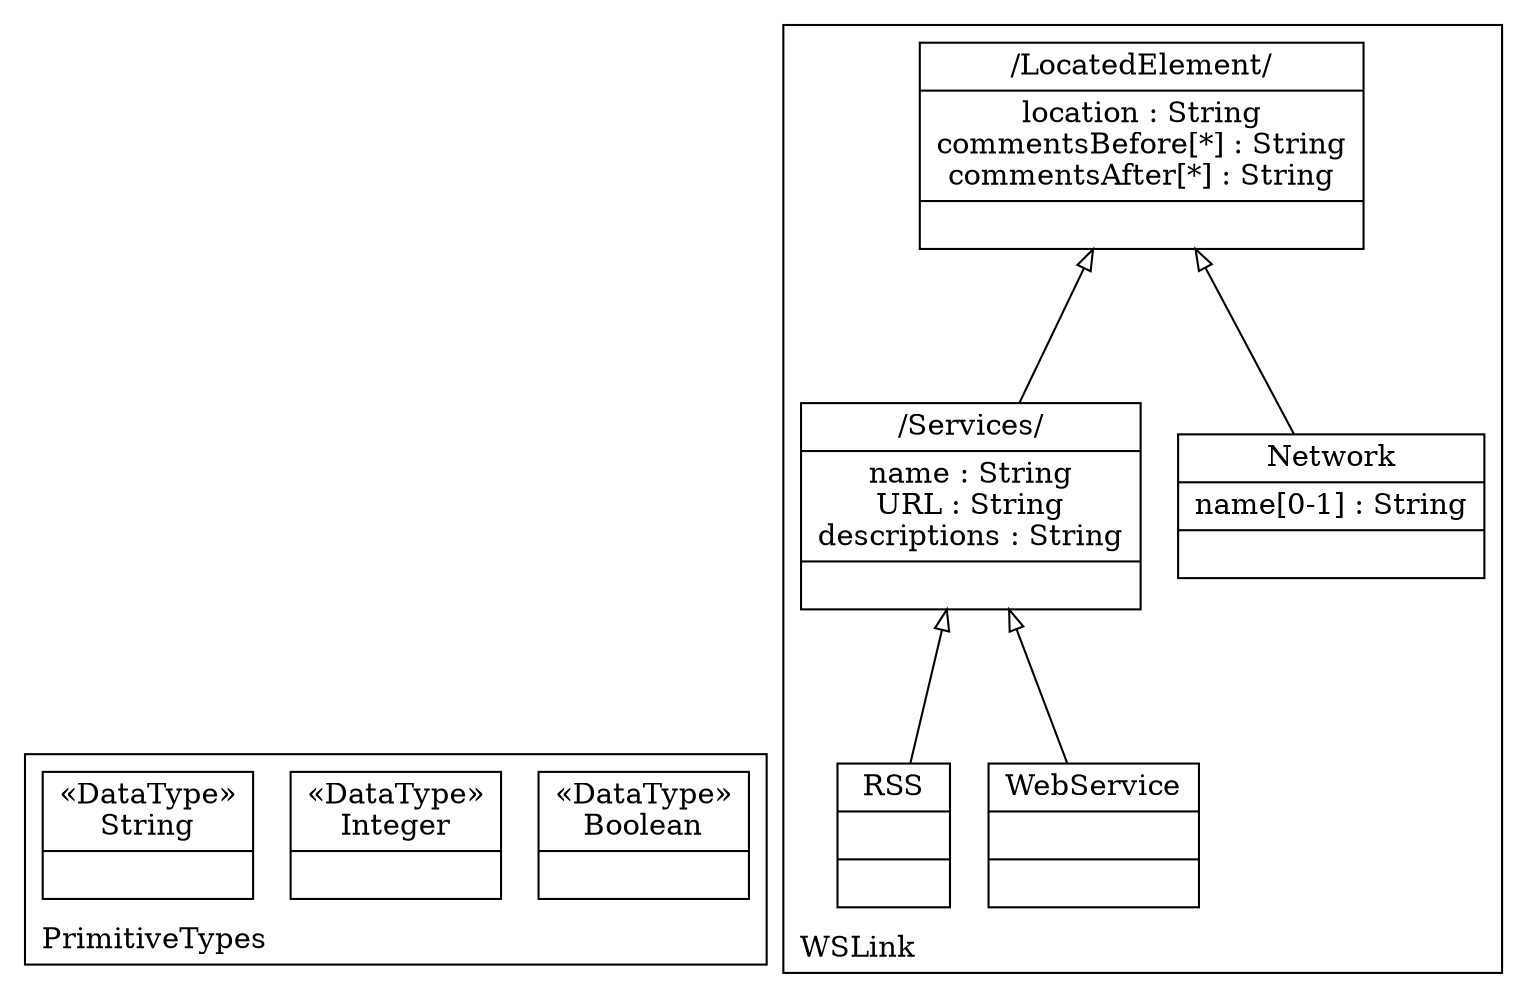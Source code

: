 digraph "KM3 Model in DOT" {
graph[rankdir=BT,labeljust=l,labelloc=t,nodeSep=0.75,compound=true];
 subgraph "cluster_PrimitiveTypes"{
labelloc=t
color=black
label=PrimitiveTypes
 node[shape=record];
Boolean[label="{&#171;DataType&#187;\nBoolean|}"]
;
 node[shape=record];
Integer[label="{&#171;DataType&#187;\nInteger|}"]
;
 node[shape=record];
String[label="{&#171;DataType&#187;\nString|}"]
;

} subgraph "cluster_WSLink"{
labelloc=t
color=black
label=WSLink
 node[shape=record];
LocatedElement[label="{/LocatedElement/|location : String\ncommentsBefore[*] : String\ncommentsAfter[*] : String| }"]
;
 node[shape=record];
Network[label="{Network|name[0-1] : String| }"]
 Network->LocatedElement[arrowhead=onormal,group=LocatedElement,minlen=2,constraint=true,]
;
 node[shape=record];
Services[label="{/Services/|name : String\nURL : String\ndescriptions : String| }"]
 Services->LocatedElement[arrowhead=onormal,group=LocatedElement,minlen=2,constraint=true,]
;
 node[shape=record];
WebService[label="{WebService| | }"]
 WebService->Services[arrowhead=onormal,group=Services,minlen=2,constraint=true,]
;
 node[shape=record];
RSS[label="{RSS| | }"]
 RSS->Services[arrowhead=onormal,group=Services,minlen=2,constraint=true,]
;

}
}
